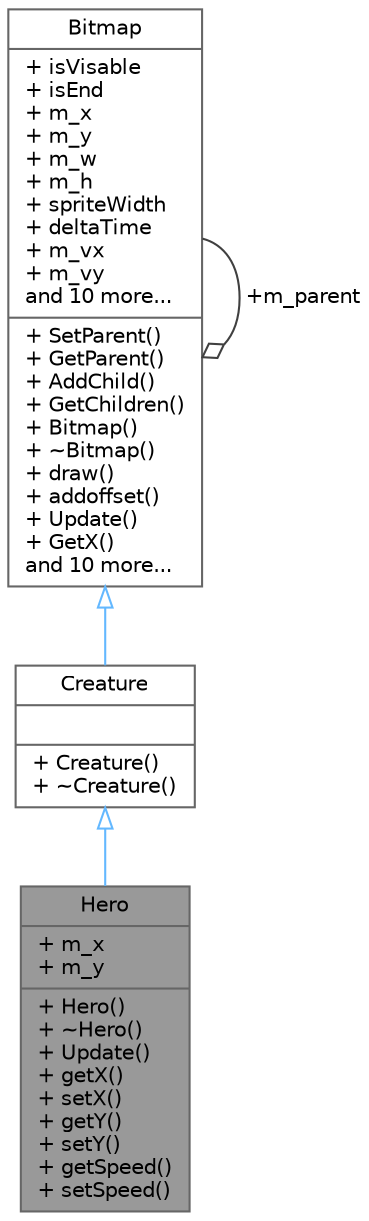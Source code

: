 digraph "Hero"
{
 // LATEX_PDF_SIZE
  bgcolor="transparent";
  edge [fontname=Helvetica,fontsize=10,labelfontname=Helvetica,labelfontsize=10];
  node [fontname=Helvetica,fontsize=10,shape=box,height=0.2,width=0.4];
  Node1 [shape=record,label="{Hero\n|+ m_x\l+ m_y\l|+ Hero()\l+ ~Hero()\l+ Update()\l+ getX()\l+ setX()\l+ getY()\l+ setY()\l+ getSpeed()\l+ setSpeed()\l}",height=0.2,width=0.4,color="gray40", fillcolor="grey60", style="filled", fontcolor="black",tooltip=" "];
  Node2 -> Node1 [dir="back",color="steelblue1",style="solid",arrowtail="onormal"];
  Node2 [shape=record,label="{Creature\n||+ Creature()\l+ ~Creature()\l}",height=0.2,width=0.4,color="gray40", fillcolor="white", style="filled",URL="$class_creature.html",tooltip=" "];
  Node3 -> Node2 [dir="back",color="steelblue1",style="solid",arrowtail="onormal"];
  Node3 [shape=record,label="{Bitmap\n|+ isVisable\l+ isEnd\l+ m_x\l+ m_y\l+ m_w\l+ m_h\l+ spriteWidth\l+ deltaTime\l+ m_vx\l+ m_vy\land 10 more...\l|+ SetParent()\l+ GetParent()\l+ AddChild()\l+ GetChildren()\l+ Bitmap()\l+ ~Bitmap()\l+ draw()\l+ addoffset()\l+ Update()\l+ GetX()\land 10 more...\l}",height=0.2,width=0.4,color="gray40", fillcolor="white", style="filled",URL="$class_bitmap.html",tooltip="Bitmap Class."];
  Node3 -> Node3 [color="grey25",style="solid",label=" +m_parent" ,arrowhead="odiamond"];
}
